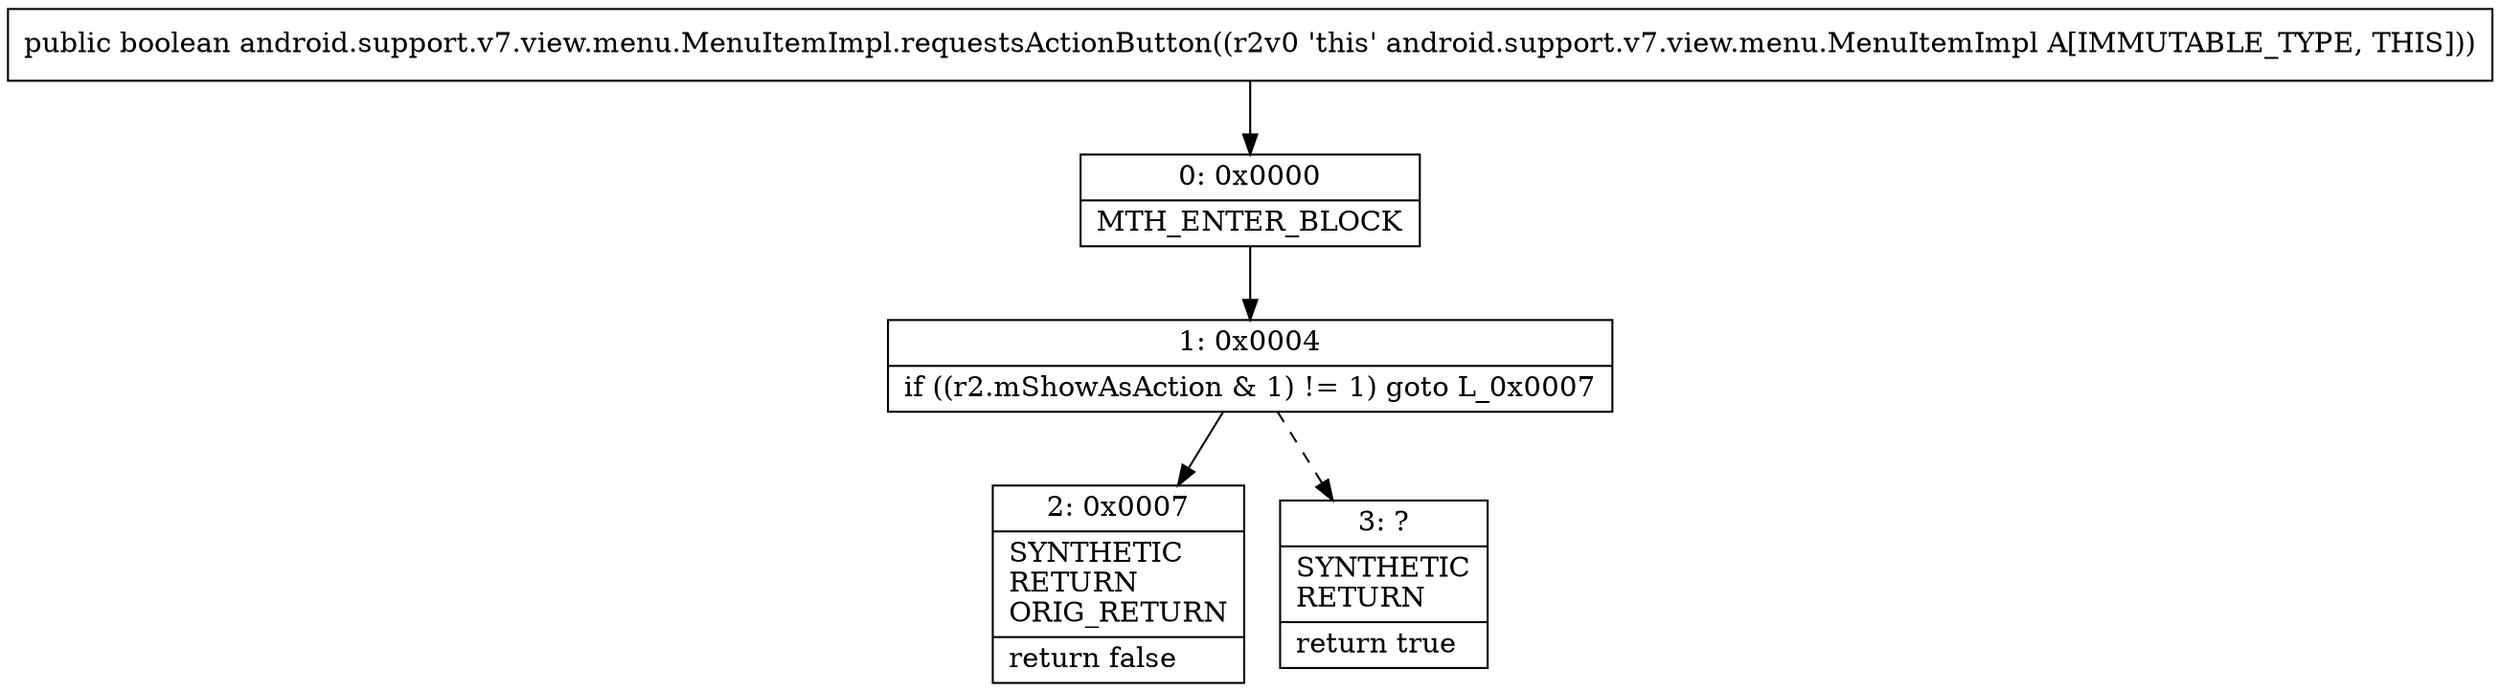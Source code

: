 digraph "CFG forandroid.support.v7.view.menu.MenuItemImpl.requestsActionButton()Z" {
Node_0 [shape=record,label="{0\:\ 0x0000|MTH_ENTER_BLOCK\l}"];
Node_1 [shape=record,label="{1\:\ 0x0004|if ((r2.mShowAsAction & 1) != 1) goto L_0x0007\l}"];
Node_2 [shape=record,label="{2\:\ 0x0007|SYNTHETIC\lRETURN\lORIG_RETURN\l|return false\l}"];
Node_3 [shape=record,label="{3\:\ ?|SYNTHETIC\lRETURN\l|return true\l}"];
MethodNode[shape=record,label="{public boolean android.support.v7.view.menu.MenuItemImpl.requestsActionButton((r2v0 'this' android.support.v7.view.menu.MenuItemImpl A[IMMUTABLE_TYPE, THIS])) }"];
MethodNode -> Node_0;
Node_0 -> Node_1;
Node_1 -> Node_2;
Node_1 -> Node_3[style=dashed];
}

